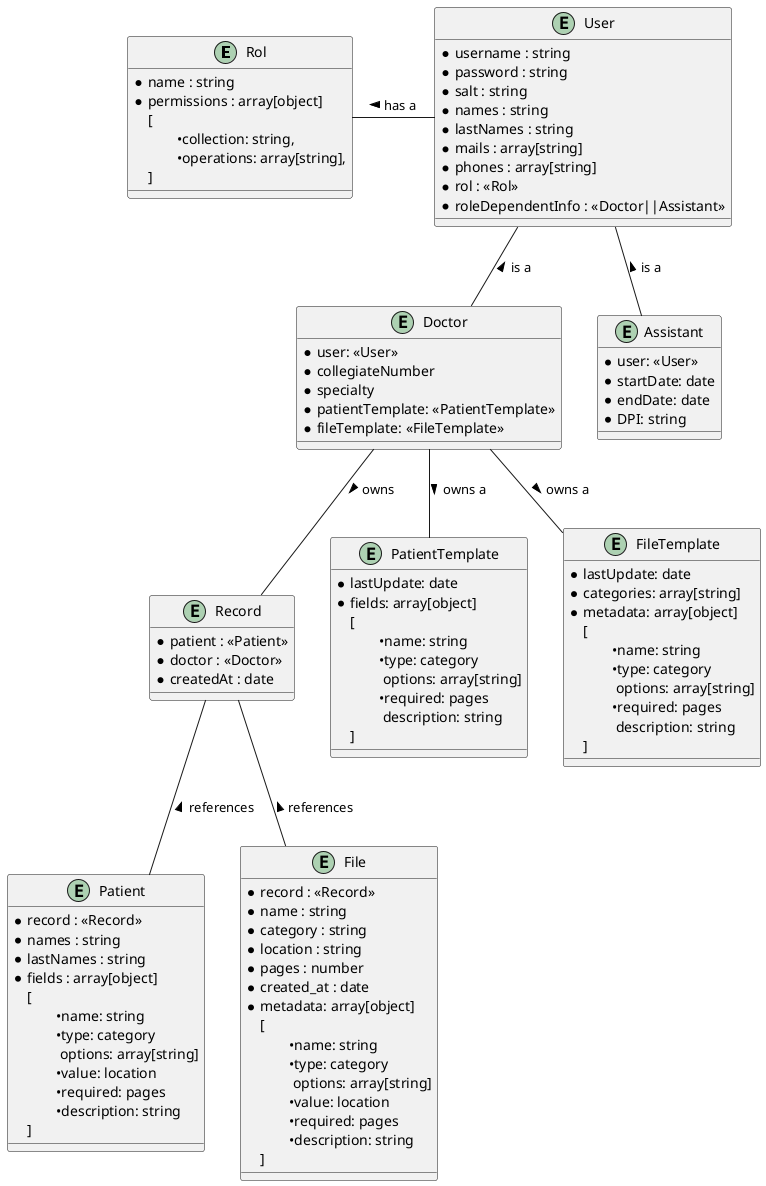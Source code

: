 @startuml entity

entity Rol {
    * name : string
    * permissions : array[object]
    [
        \t•collection: string,
        \t•operations: array[string],
    ]
}

entity User {
    * username : string
    * password : string
    * salt : string
    * names : string
    * lastNames : string
    * mails : array[string]
    * phones : array[string]
    * rol : <<Rol>>
    * roleDependentInfo : <<Doctor||Assistant>>
}

entity Doctor {
    * user: <<User>>
    * collegiateNumber
    * specialty
    * patientTemplate: <<PatientTemplate>>
    * fileTemplate: <<FileTemplate>>
}

entity Assistant {
    * user: <<User>>
    * startDate: date
    * endDate: date
    * DPI: string
}

entity Record {
    * patient : <<Patient>>
    * doctor : <<Doctor>>
    * createdAt : date
}

entity PatientTemplate {
    * lastUpdate: date
    * fields: array[object]
    [
        \t•name: string
        \t•type: category
        \t options: array[string]
        \t•required: pages
        \t description: string
    ]
}

entity Patient {
    * record : <<Record>>
    * names : string
    * lastNames : string
    * fields : array[object]
    [
        \t•name: string
        \t•type: category
        \t options: array[string]
        \t•value: location
        \t•required: pages
        \t•description: string
    ]
    
}

entity FileTemplate {
    * lastUpdate: date
    * categories: array[string]
    * metadata: array[object]
    [
        \t•name: string
        \t•type: category
        \t options: array[string]
        \t•required: pages
        \t description: string
    ]
}

entity File {
    * record : <<Record>>
    * name : string
    * category : string
    * location : string
    * pages : number
    * created_at : date
    * metadata: array[object]
    [
        \t•name: string
        \t•type: category
        \t options: array[string]
        \t•value: location
        \t•required: pages
        \t•description: string
    ]
}

User -l- Rol : > has a
User -d- Doctor : < is a
User -d- Assistant : < is a

Record -u- Doctor : < owns
Record -- File  : < references
Record -- Patient : < references

Doctor -- FileTemplate : > owns a 
Doctor -- PatientTemplate : > owns a

@enduml
